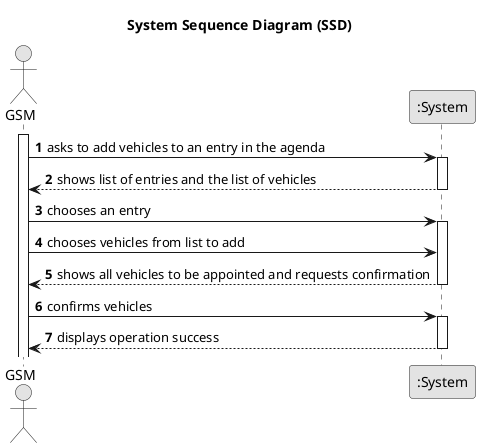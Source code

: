 @startuml
skinparam monochrome true
skinparam packageStyle rectangle
skinparam shadowing false

title System Sequence Diagram (SSD)

autonumber

actor "GSM" as Employee
participant ":System" as System

activate Employee

    Employee -> System : asks to add vehicles to an entry in the agenda
    activate System

        System --> Employee :shows list of entries and the list of vehicles
    deactivate System

     Employee -> System : chooses an entry
        activate System



         Employee -> System : chooses vehicles from list to add


                System --> Employee : shows all vehicles to be appointed and requests confirmation
            deactivate System

             Employee -> System : confirms vehicles
                activate System

            System --> Employee : displays operation success
                deactivate System





@enduml